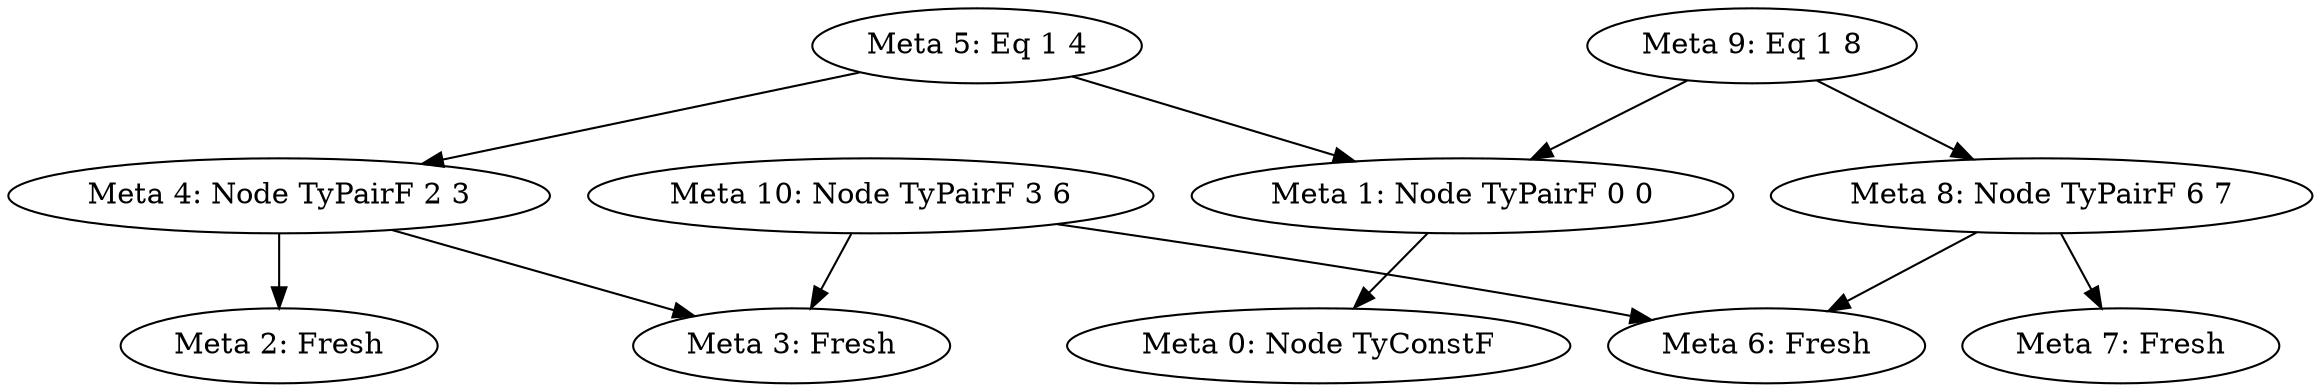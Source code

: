 digraph 
{
  "0" [label="Meta 0: Node TyConstF"]
  "1" [label="Meta 1: Node TyPairF 0 0"]
  "2" [label="Meta 2: Fresh"]
  "3" [label="Meta 3: Fresh"]
  "4" [label="Meta 4: Node TyPairF 2 3"]
  "5" [label="Meta 5: Eq 1 4"]
  "6" [label="Meta 6: Fresh"]
  "7" [label="Meta 7: Fresh"]
  "8" [label="Meta 8: Node TyPairF 6 7"]
  "9" [label="Meta 9: Eq 1 8"]
  "10" [label="Meta 10: Node TyPairF 3 6"]
  "1" -> "0"
  "4" -> "2"
  "4" -> "3"
  "5" -> "1"
  "5" -> "4"
  "8" -> "6"
  "8" -> "7"
  "9" -> "1"
  "9" -> "8"
  "10" -> "3"
  "10" -> "6"
}

